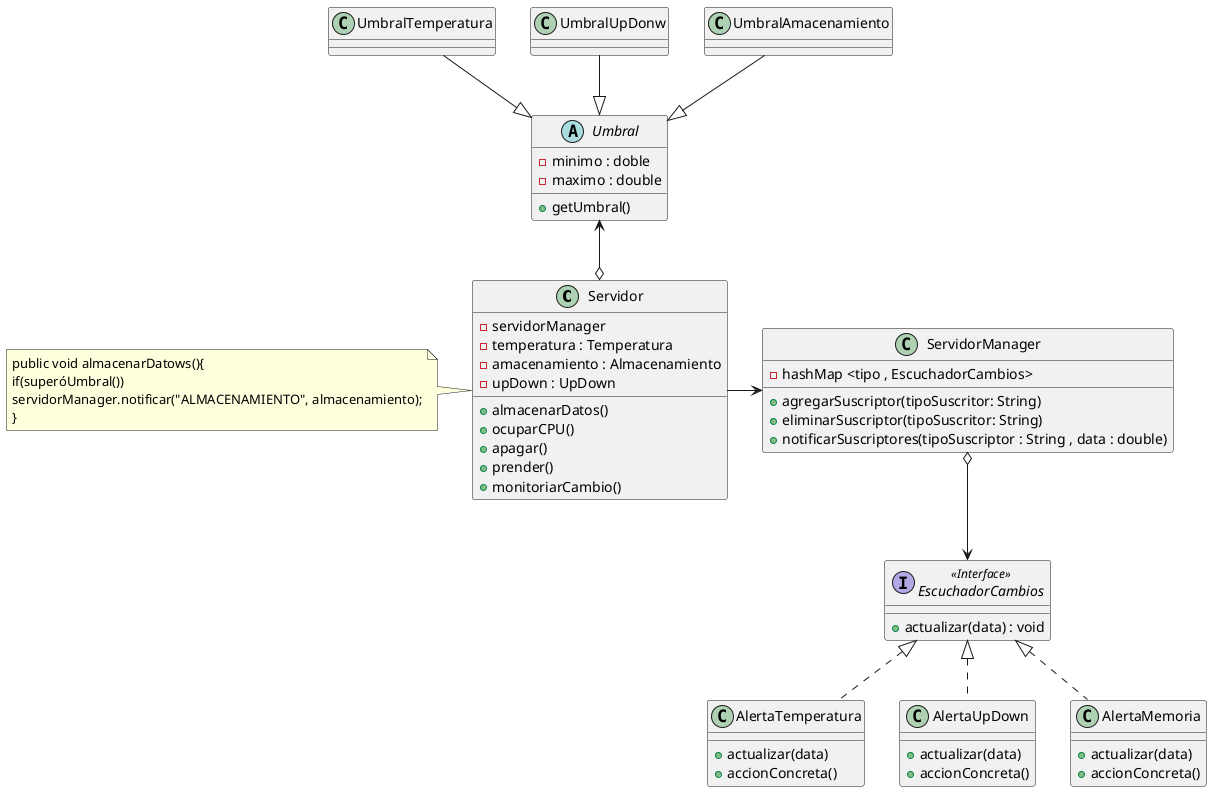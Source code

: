 @startuml Temperatura

class Servidor {
    - servidorManager 
    - temperatura : Temperatura
    - amacenamiento : Almacenamiento
    - upDown : UpDown
    + almacenarDatos()
    + ocuparCPU()
    + apagar()
    + prender()
    + monitoriarCambio()
}

class ServidorManager {
    - hashMap <tipo , EscuchadorCambios>
    + agregarSuscriptor(tipoSuscritor: String) 
    + eliminarSuscriptor(tipoSuscritor: String)
    + notificarSuscriptores(tipoSuscriptor : String , data : double)
}

interface  EscuchadorCambios <<Interface>>{
    + actualizar(data) : void 
}

class AlertaTemperatura {
    + actualizar(data)
    + accionConcreta()
}
class AlertaUpDown {
    + actualizar(data)
    + accionConcreta()
}
class AlertaMemoria {
    + actualizar(data)
    + accionConcreta()
}

abstract class Umbral {
 - minimo : doble 
 - maximo : double 
 + getUmbral() 
}

class UmbralTemperatura{

}




Servidor --R> ServidorManager
ServidorManager o--> EscuchadorCambios

EscuchadorCambios <|.. AlertaTemperatura
EscuchadorCambios <|.. AlertaUpDown
EscuchadorCambios <|.. AlertaMemoria

Servidor o--U> Umbral


UmbralTemperatura --|> Umbral
UmbralUpDonw --|> Umbral
UmbralAmacenamiento --|> Umbral

note left of Servidor
    public void almacenarDatows(){
    if(superóUmbral())
    servidorManager.notificar("ALMACENAMIENTO", almacenamiento);
    }
end note


@enduml